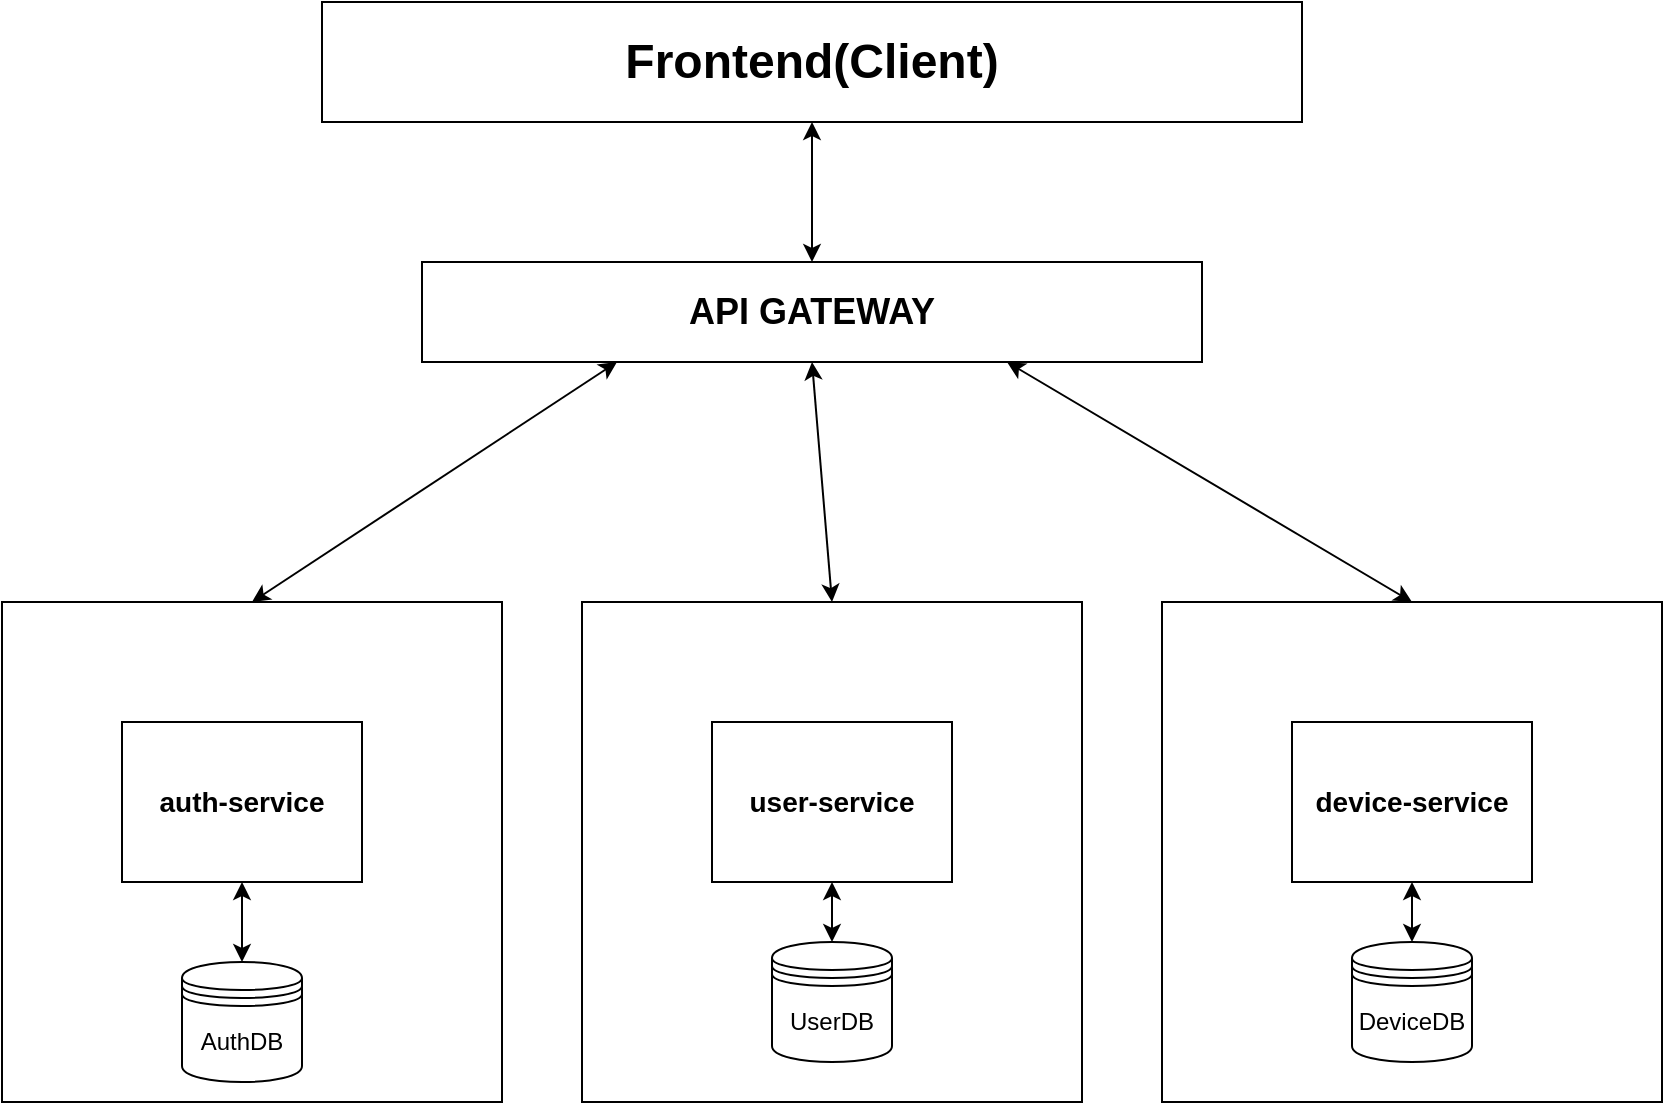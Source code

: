 <mxfile version="28.2.5">
  <diagram name="Page-1" id="WQvRxSqv2zl5u0XCbZjl">
    <mxGraphModel dx="1281" dy="623" grid="1" gridSize="10" guides="1" tooltips="1" connect="1" arrows="1" fold="1" page="1" pageScale="1" pageWidth="850" pageHeight="1100" math="0" shadow="0">
      <root>
        <mxCell id="0" />
        <mxCell id="1" parent="0" />
        <mxCell id="pMWlbAVLA24nhimcLT4H-4" value="&lt;font style=&quot;font-size: 24px;&quot;&gt;&lt;b&gt;Frontend(Client)&lt;/b&gt;&lt;/font&gt;" style="rounded=0;whiteSpace=wrap;html=1;" vertex="1" parent="1">
          <mxGeometry x="170" y="20" width="490" height="60" as="geometry" />
        </mxCell>
        <mxCell id="pMWlbAVLA24nhimcLT4H-5" value="&lt;font style=&quot;font-size: 18px;&quot;&gt;&lt;b&gt;API GATEWAY&lt;/b&gt;&lt;/font&gt;" style="rounded=0;whiteSpace=wrap;html=1;" vertex="1" parent="1">
          <mxGeometry x="220" y="150" width="390" height="50" as="geometry" />
        </mxCell>
        <mxCell id="pMWlbAVLA24nhimcLT4H-6" value="" style="whiteSpace=wrap;html=1;aspect=fixed;" vertex="1" parent="1">
          <mxGeometry x="10" y="320" width="250" height="250" as="geometry" />
        </mxCell>
        <mxCell id="pMWlbAVLA24nhimcLT4H-7" value="" style="whiteSpace=wrap;html=1;aspect=fixed;" vertex="1" parent="1">
          <mxGeometry x="300" y="320" width="250" height="250" as="geometry" />
        </mxCell>
        <mxCell id="pMWlbAVLA24nhimcLT4H-8" value="" style="whiteSpace=wrap;html=1;aspect=fixed;" vertex="1" parent="1">
          <mxGeometry x="590" y="320" width="250" height="250" as="geometry" />
        </mxCell>
        <mxCell id="pMWlbAVLA24nhimcLT4H-9" value="AuthDB" style="shape=datastore;whiteSpace=wrap;html=1;" vertex="1" parent="1">
          <mxGeometry x="100" y="500" width="60" height="60" as="geometry" />
        </mxCell>
        <mxCell id="pMWlbAVLA24nhimcLT4H-10" value="UserDB" style="shape=datastore;whiteSpace=wrap;html=1;" vertex="1" parent="1">
          <mxGeometry x="395" y="490" width="60" height="60" as="geometry" />
        </mxCell>
        <mxCell id="pMWlbAVLA24nhimcLT4H-11" value="DeviceDB" style="shape=datastore;whiteSpace=wrap;html=1;" vertex="1" parent="1">
          <mxGeometry x="685" y="490" width="60" height="60" as="geometry" />
        </mxCell>
        <mxCell id="pMWlbAVLA24nhimcLT4H-13" value="&lt;b&gt;&lt;font style=&quot;font-size: 14px;&quot;&gt;auth-service&lt;/font&gt;&lt;/b&gt;" style="rounded=0;whiteSpace=wrap;html=1;" vertex="1" parent="1">
          <mxGeometry x="70" y="380" width="120" height="80" as="geometry" />
        </mxCell>
        <mxCell id="pMWlbAVLA24nhimcLT4H-14" value="&lt;b&gt;&lt;font style=&quot;font-size: 14px;&quot;&gt;user-service&lt;/font&gt;&lt;/b&gt;" style="rounded=0;whiteSpace=wrap;html=1;" vertex="1" parent="1">
          <mxGeometry x="365" y="380" width="120" height="80" as="geometry" />
        </mxCell>
        <mxCell id="pMWlbAVLA24nhimcLT4H-15" value="&lt;b&gt;&lt;font style=&quot;font-size: 14px;&quot;&gt;device-service&lt;/font&gt;&lt;/b&gt;" style="rounded=0;whiteSpace=wrap;html=1;" vertex="1" parent="1">
          <mxGeometry x="655" y="380" width="120" height="80" as="geometry" />
        </mxCell>
        <mxCell id="pMWlbAVLA24nhimcLT4H-23" value="" style="endArrow=classic;startArrow=classic;html=1;rounded=0;exitX=0.5;exitY=0;exitDx=0;exitDy=0;entryX=0.25;entryY=1;entryDx=0;entryDy=0;" edge="1" parent="1" source="pMWlbAVLA24nhimcLT4H-6" target="pMWlbAVLA24nhimcLT4H-5">
          <mxGeometry width="50" height="50" relative="1" as="geometry">
            <mxPoint x="400" y="350" as="sourcePoint" />
            <mxPoint x="450" y="300" as="targetPoint" />
          </mxGeometry>
        </mxCell>
        <mxCell id="pMWlbAVLA24nhimcLT4H-24" value="" style="endArrow=classic;startArrow=classic;html=1;rounded=0;exitX=0.5;exitY=0;exitDx=0;exitDy=0;entryX=0.5;entryY=1;entryDx=0;entryDy=0;" edge="1" parent="1" source="pMWlbAVLA24nhimcLT4H-7" target="pMWlbAVLA24nhimcLT4H-5">
          <mxGeometry width="50" height="50" relative="1" as="geometry">
            <mxPoint x="230" y="370" as="sourcePoint" />
            <mxPoint x="420" y="210" as="targetPoint" />
          </mxGeometry>
        </mxCell>
        <mxCell id="pMWlbAVLA24nhimcLT4H-25" value="" style="endArrow=classic;startArrow=classic;html=1;rounded=0;exitX=0.5;exitY=0;exitDx=0;exitDy=0;entryX=0.75;entryY=1;entryDx=0;entryDy=0;" edge="1" parent="1" source="pMWlbAVLA24nhimcLT4H-8" target="pMWlbAVLA24nhimcLT4H-5">
          <mxGeometry width="50" height="50" relative="1" as="geometry">
            <mxPoint x="510" y="360" as="sourcePoint" />
            <mxPoint x="500" y="240" as="targetPoint" />
          </mxGeometry>
        </mxCell>
        <mxCell id="pMWlbAVLA24nhimcLT4H-26" value="" style="endArrow=classic;startArrow=classic;html=1;rounded=0;exitX=0.5;exitY=1;exitDx=0;exitDy=0;entryX=0.5;entryY=0;entryDx=0;entryDy=0;" edge="1" parent="1" source="pMWlbAVLA24nhimcLT4H-4" target="pMWlbAVLA24nhimcLT4H-5">
          <mxGeometry width="50" height="50" relative="1" as="geometry">
            <mxPoint x="430" y="380" as="sourcePoint" />
            <mxPoint x="420" y="260" as="targetPoint" />
          </mxGeometry>
        </mxCell>
        <mxCell id="pMWlbAVLA24nhimcLT4H-27" value="" style="endArrow=classic;startArrow=classic;html=1;rounded=0;exitX=0.5;exitY=0;exitDx=0;exitDy=0;entryX=0.5;entryY=1;entryDx=0;entryDy=0;" edge="1" parent="1" source="pMWlbAVLA24nhimcLT4H-9" target="pMWlbAVLA24nhimcLT4H-13">
          <mxGeometry width="50" height="50" relative="1" as="geometry">
            <mxPoint x="200" y="390" as="sourcePoint" />
            <mxPoint x="383" y="270" as="targetPoint" />
          </mxGeometry>
        </mxCell>
        <mxCell id="pMWlbAVLA24nhimcLT4H-28" value="" style="endArrow=classic;startArrow=classic;html=1;rounded=0;exitX=0.5;exitY=0;exitDx=0;exitDy=0;entryX=0.5;entryY=1;entryDx=0;entryDy=0;" edge="1" parent="1" source="pMWlbAVLA24nhimcLT4H-10" target="pMWlbAVLA24nhimcLT4H-14">
          <mxGeometry width="50" height="50" relative="1" as="geometry">
            <mxPoint x="350" y="520" as="sourcePoint" />
            <mxPoint x="350" y="480" as="targetPoint" />
          </mxGeometry>
        </mxCell>
        <mxCell id="pMWlbAVLA24nhimcLT4H-29" value="" style="endArrow=classic;startArrow=classic;html=1;rounded=0;exitX=0.5;exitY=0;exitDx=0;exitDy=0;entryX=0.5;entryY=1;entryDx=0;entryDy=0;" edge="1" parent="1" source="pMWlbAVLA24nhimcLT4H-11" target="pMWlbAVLA24nhimcLT4H-15">
          <mxGeometry width="50" height="50" relative="1" as="geometry">
            <mxPoint x="580" y="510" as="sourcePoint" />
            <mxPoint x="570" y="440" as="targetPoint" />
          </mxGeometry>
        </mxCell>
      </root>
    </mxGraphModel>
  </diagram>
</mxfile>
